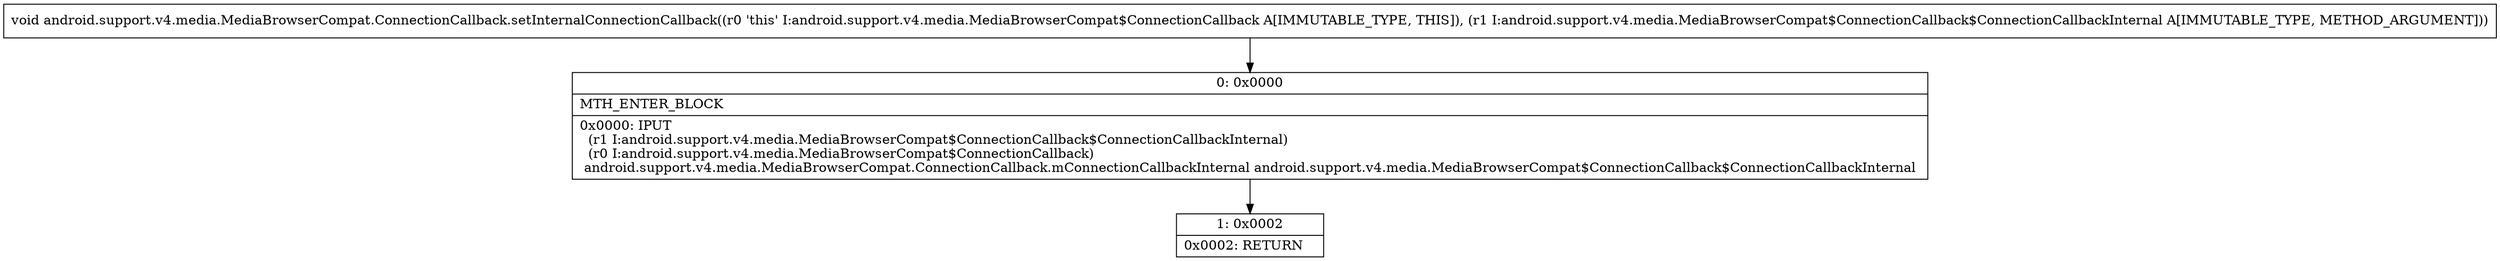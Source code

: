 digraph "CFG forandroid.support.v4.media.MediaBrowserCompat.ConnectionCallback.setInternalConnectionCallback(Landroid\/support\/v4\/media\/MediaBrowserCompat$ConnectionCallback$ConnectionCallbackInternal;)V" {
Node_0 [shape=record,label="{0\:\ 0x0000|MTH_ENTER_BLOCK\l|0x0000: IPUT  \l  (r1 I:android.support.v4.media.MediaBrowserCompat$ConnectionCallback$ConnectionCallbackInternal)\l  (r0 I:android.support.v4.media.MediaBrowserCompat$ConnectionCallback)\l android.support.v4.media.MediaBrowserCompat.ConnectionCallback.mConnectionCallbackInternal android.support.v4.media.MediaBrowserCompat$ConnectionCallback$ConnectionCallbackInternal \l}"];
Node_1 [shape=record,label="{1\:\ 0x0002|0x0002: RETURN   \l}"];
MethodNode[shape=record,label="{void android.support.v4.media.MediaBrowserCompat.ConnectionCallback.setInternalConnectionCallback((r0 'this' I:android.support.v4.media.MediaBrowserCompat$ConnectionCallback A[IMMUTABLE_TYPE, THIS]), (r1 I:android.support.v4.media.MediaBrowserCompat$ConnectionCallback$ConnectionCallbackInternal A[IMMUTABLE_TYPE, METHOD_ARGUMENT])) }"];
MethodNode -> Node_0;
Node_0 -> Node_1;
}

